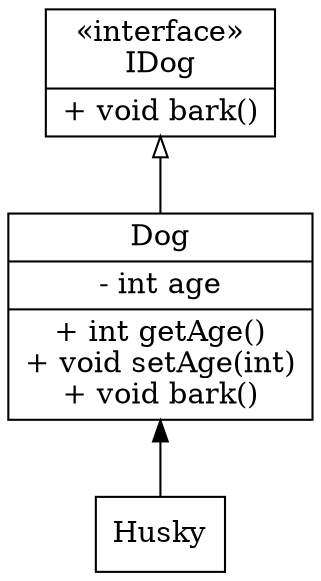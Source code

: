digraph UMLTest {

rankdir = "BT";

node [shape=record];

IDog [label="{ «interface»\nIDog|+ void bark()}"];

Dog [label="{Dog|- int age|+ int getAge()\n+ void setAge(int)\n+ void bark()}"];
Dog -> IDog [arrowhead=onormal];

Husky [label="{Husky}"];
Husky -> Dog;

}